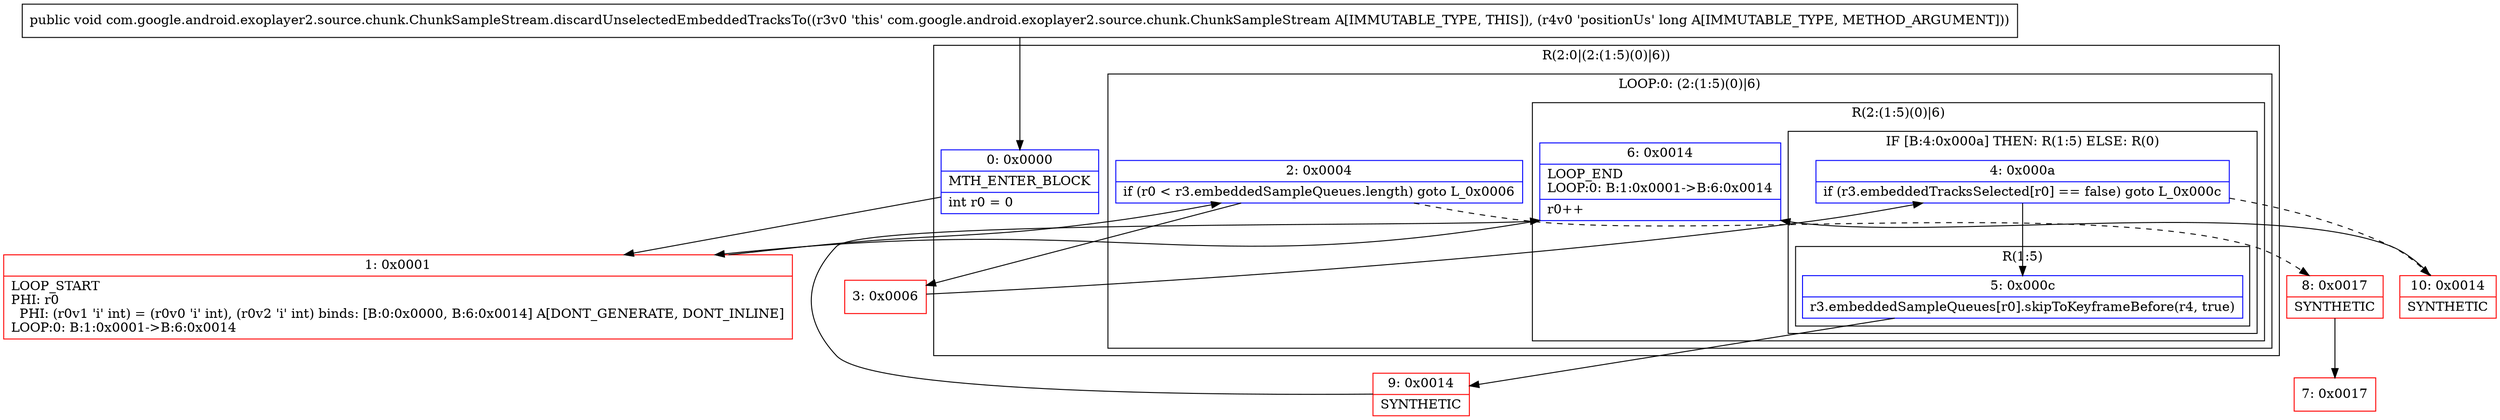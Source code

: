 digraph "CFG forcom.google.android.exoplayer2.source.chunk.ChunkSampleStream.discardUnselectedEmbeddedTracksTo(J)V" {
subgraph cluster_Region_186814341 {
label = "R(2:0|(2:(1:5)(0)|6))";
node [shape=record,color=blue];
Node_0 [shape=record,label="{0\:\ 0x0000|MTH_ENTER_BLOCK\l|int r0 = 0\l}"];
subgraph cluster_LoopRegion_1546900836 {
label = "LOOP:0: (2:(1:5)(0)|6)";
node [shape=record,color=blue];
Node_2 [shape=record,label="{2\:\ 0x0004|if (r0 \< r3.embeddedSampleQueues.length) goto L_0x0006\l}"];
subgraph cluster_Region_1224362553 {
label = "R(2:(1:5)(0)|6)";
node [shape=record,color=blue];
subgraph cluster_IfRegion_1795932995 {
label = "IF [B:4:0x000a] THEN: R(1:5) ELSE: R(0)";
node [shape=record,color=blue];
Node_4 [shape=record,label="{4\:\ 0x000a|if (r3.embeddedTracksSelected[r0] == false) goto L_0x000c\l}"];
subgraph cluster_Region_1959405312 {
label = "R(1:5)";
node [shape=record,color=blue];
Node_5 [shape=record,label="{5\:\ 0x000c|r3.embeddedSampleQueues[r0].skipToKeyframeBefore(r4, true)\l}"];
}
subgraph cluster_Region_1408480928 {
label = "R(0)";
node [shape=record,color=blue];
}
}
Node_6 [shape=record,label="{6\:\ 0x0014|LOOP_END\lLOOP:0: B:1:0x0001\-\>B:6:0x0014\l|r0++\l}"];
}
}
}
Node_1 [shape=record,color=red,label="{1\:\ 0x0001|LOOP_START\lPHI: r0 \l  PHI: (r0v1 'i' int) = (r0v0 'i' int), (r0v2 'i' int) binds: [B:0:0x0000, B:6:0x0014] A[DONT_GENERATE, DONT_INLINE]\lLOOP:0: B:1:0x0001\-\>B:6:0x0014\l}"];
Node_3 [shape=record,color=red,label="{3\:\ 0x0006}"];
Node_7 [shape=record,color=red,label="{7\:\ 0x0017}"];
Node_8 [shape=record,color=red,label="{8\:\ 0x0017|SYNTHETIC\l}"];
Node_9 [shape=record,color=red,label="{9\:\ 0x0014|SYNTHETIC\l}"];
Node_10 [shape=record,color=red,label="{10\:\ 0x0014|SYNTHETIC\l}"];
MethodNode[shape=record,label="{public void com.google.android.exoplayer2.source.chunk.ChunkSampleStream.discardUnselectedEmbeddedTracksTo((r3v0 'this' com.google.android.exoplayer2.source.chunk.ChunkSampleStream A[IMMUTABLE_TYPE, THIS]), (r4v0 'positionUs' long A[IMMUTABLE_TYPE, METHOD_ARGUMENT])) }"];
MethodNode -> Node_0;
Node_0 -> Node_1;
Node_2 -> Node_3;
Node_2 -> Node_8[style=dashed];
Node_4 -> Node_5;
Node_4 -> Node_10[style=dashed];
Node_5 -> Node_9;
Node_6 -> Node_1;
Node_1 -> Node_2;
Node_3 -> Node_4;
Node_8 -> Node_7;
Node_9 -> Node_6;
Node_10 -> Node_6;
}

